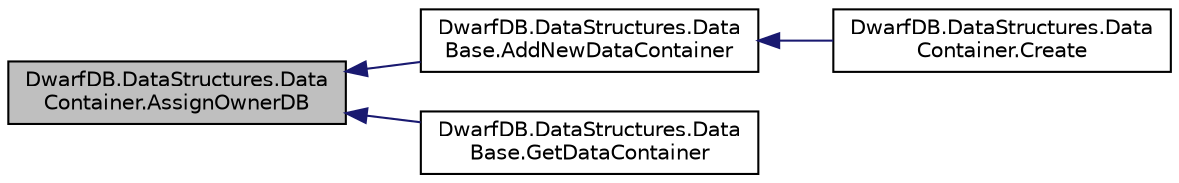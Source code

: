 digraph "DwarfDB.DataStructures.DataContainer.AssignOwnerDB"
{
  edge [fontname="Helvetica",fontsize="10",labelfontname="Helvetica",labelfontsize="10"];
  node [fontname="Helvetica",fontsize="10",shape=record];
  rankdir="LR";
  Node1 [label="DwarfDB.DataStructures.Data\lContainer.AssignOwnerDB",height=0.2,width=0.4,color="black", fillcolor="grey75", style="filled", fontcolor="black"];
  Node1 -> Node2 [dir="back",color="midnightblue",fontsize="10",style="solid",fontname="Helvetica"];
  Node2 [label="DwarfDB.DataStructures.Data\lBase.AddNewDataContainer",height=0.2,width=0.4,color="black", fillcolor="white", style="filled",URL="$class_dwarf_d_b_1_1_data_structures_1_1_data_base.html#a251d5fa0ba9b21d911a9a1c5dcf33152",tooltip="Adding a new data container to a database "];
  Node2 -> Node3 [dir="back",color="midnightblue",fontsize="10",style="solid",fontname="Helvetica"];
  Node3 [label="DwarfDB.DataStructures.Data\lContainer.Create",height=0.2,width=0.4,color="black", fillcolor="white", style="filled",URL="$class_dwarf_d_b_1_1_data_structures_1_1_data_container.html#a57324435e4d7961b4b875588b9a86f3d",tooltip="Create new DataContainer "];
  Node1 -> Node4 [dir="back",color="midnightblue",fontsize="10",style="solid",fontname="Helvetica"];
  Node4 [label="DwarfDB.DataStructures.Data\lBase.GetDataContainer",height=0.2,width=0.4,color="black", fillcolor="white", style="filled",URL="$class_dwarf_d_b_1_1_data_structures_1_1_data_base.html#aa554e79937460eb937b90d81093019b5",tooltip="Getting DataContainer by name "];
}
